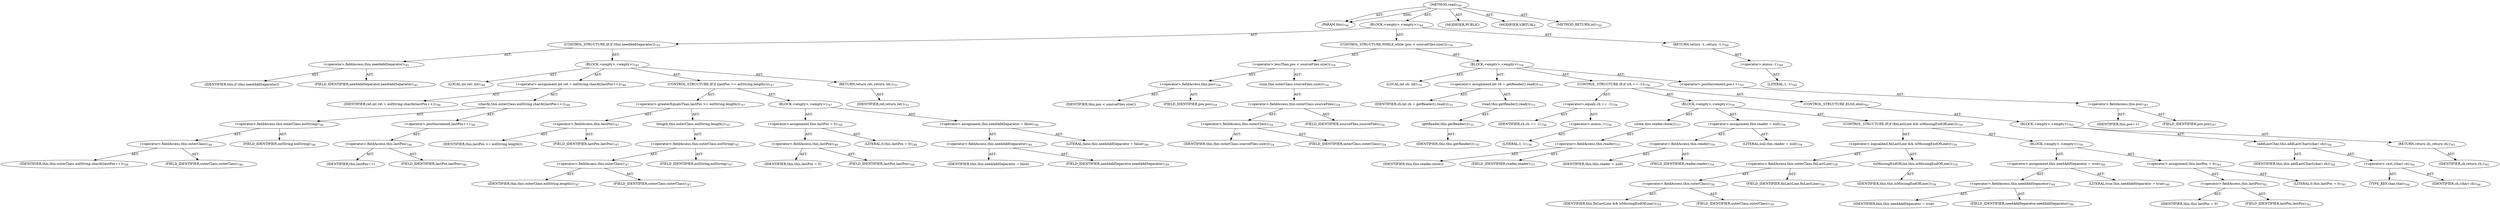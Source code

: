 digraph "read" {  
"111669149727" [label = <(METHOD,read)<SUB>744</SUB>> ]
"115964117012" [label = <(PARAM,this)<SUB>744</SUB>> ]
"25769803902" [label = <(BLOCK,&lt;empty&gt;,&lt;empty&gt;)<SUB>744</SUB>> ]
"47244640336" [label = <(CONTROL_STRUCTURE,IF,if (this.needAddSeparator))<SUB>745</SUB>> ]
"30064771581" [label = <(&lt;operator&gt;.fieldAccess,this.needAddSeparator)<SUB>745</SUB>> ]
"68719477118" [label = <(IDENTIFIER,this,if (this.needAddSeparator))> ]
"55834574986" [label = <(FIELD_IDENTIFIER,needAddSeparator,needAddSeparator)<SUB>745</SUB>> ]
"25769803903" [label = <(BLOCK,&lt;empty&gt;,&lt;empty&gt;)<SUB>745</SUB>> ]
"94489280558" [label = <(LOCAL,int ret: int)<SUB>746</SUB>> ]
"30064771582" [label = <(&lt;operator&gt;.assignment,int ret = eolString.charAt(lastPos++))<SUB>746</SUB>> ]
"68719477119" [label = <(IDENTIFIER,ret,int ret = eolString.charAt(lastPos++))<SUB>746</SUB>> ]
"30064771583" [label = <(charAt,this.outerClass.eolString.charAt(lastPos++))<SUB>746</SUB>> ]
"30064771584" [label = <(&lt;operator&gt;.fieldAccess,this.outerClass.eolString)<SUB>746</SUB>> ]
"30064771585" [label = <(&lt;operator&gt;.fieldAccess,this.outerClass)<SUB>746</SUB>> ]
"68719477120" [label = <(IDENTIFIER,this,this.outerClass.eolString.charAt(lastPos++))<SUB>746</SUB>> ]
"55834574987" [label = <(FIELD_IDENTIFIER,outerClass,outerClass)<SUB>746</SUB>> ]
"55834574988" [label = <(FIELD_IDENTIFIER,eolString,eolString)<SUB>746</SUB>> ]
"30064771586" [label = <(&lt;operator&gt;.postIncrement,lastPos++)<SUB>746</SUB>> ]
"30064771587" [label = <(&lt;operator&gt;.fieldAccess,this.lastPos)<SUB>746</SUB>> ]
"68719477121" [label = <(IDENTIFIER,this,lastPos++)> ]
"55834574989" [label = <(FIELD_IDENTIFIER,lastPos,lastPos)<SUB>746</SUB>> ]
"47244640337" [label = <(CONTROL_STRUCTURE,IF,if (lastPos &gt;= eolString.length()))<SUB>747</SUB>> ]
"30064771588" [label = <(&lt;operator&gt;.greaterEqualsThan,lastPos &gt;= eolString.length())<SUB>747</SUB>> ]
"30064771589" [label = <(&lt;operator&gt;.fieldAccess,this.lastPos)<SUB>747</SUB>> ]
"68719477122" [label = <(IDENTIFIER,this,lastPos &gt;= eolString.length())> ]
"55834574990" [label = <(FIELD_IDENTIFIER,lastPos,lastPos)<SUB>747</SUB>> ]
"30064771590" [label = <(length,this.outerClass.eolString.length())<SUB>747</SUB>> ]
"30064771591" [label = <(&lt;operator&gt;.fieldAccess,this.outerClass.eolString)<SUB>747</SUB>> ]
"30064771592" [label = <(&lt;operator&gt;.fieldAccess,this.outerClass)<SUB>747</SUB>> ]
"68719477123" [label = <(IDENTIFIER,this,this.outerClass.eolString.length())<SUB>747</SUB>> ]
"55834574991" [label = <(FIELD_IDENTIFIER,outerClass,outerClass)<SUB>747</SUB>> ]
"55834574992" [label = <(FIELD_IDENTIFIER,eolString,eolString)<SUB>747</SUB>> ]
"25769803904" [label = <(BLOCK,&lt;empty&gt;,&lt;empty&gt;)<SUB>747</SUB>> ]
"30064771593" [label = <(&lt;operator&gt;.assignment,this.lastPos = 0)<SUB>748</SUB>> ]
"30064771594" [label = <(&lt;operator&gt;.fieldAccess,this.lastPos)<SUB>748</SUB>> ]
"68719477124" [label = <(IDENTIFIER,this,this.lastPos = 0)> ]
"55834574993" [label = <(FIELD_IDENTIFIER,lastPos,lastPos)<SUB>748</SUB>> ]
"90194313314" [label = <(LITERAL,0,this.lastPos = 0)<SUB>748</SUB>> ]
"30064771595" [label = <(&lt;operator&gt;.assignment,this.needAddSeparator = false)<SUB>749</SUB>> ]
"30064771596" [label = <(&lt;operator&gt;.fieldAccess,this.needAddSeparator)<SUB>749</SUB>> ]
"68719477125" [label = <(IDENTIFIER,this,this.needAddSeparator = false)> ]
"55834574994" [label = <(FIELD_IDENTIFIER,needAddSeparator,needAddSeparator)<SUB>749</SUB>> ]
"90194313315" [label = <(LITERAL,false,this.needAddSeparator = false)<SUB>749</SUB>> ]
"146028888070" [label = <(RETURN,return ret;,return ret;)<SUB>751</SUB>> ]
"68719477126" [label = <(IDENTIFIER,ret,return ret;)<SUB>751</SUB>> ]
"47244640338" [label = <(CONTROL_STRUCTURE,WHILE,while (pos &lt; sourceFiles.size()))<SUB>754</SUB>> ]
"30064771597" [label = <(&lt;operator&gt;.lessThan,pos &lt; sourceFiles.size())<SUB>754</SUB>> ]
"30064771598" [label = <(&lt;operator&gt;.fieldAccess,this.pos)<SUB>754</SUB>> ]
"68719477127" [label = <(IDENTIFIER,this,pos &lt; sourceFiles.size())> ]
"55834574995" [label = <(FIELD_IDENTIFIER,pos,pos)<SUB>754</SUB>> ]
"30064771599" [label = <(size,this.outerClass.sourceFiles.size())<SUB>754</SUB>> ]
"30064771600" [label = <(&lt;operator&gt;.fieldAccess,this.outerClass.sourceFiles)<SUB>754</SUB>> ]
"30064771601" [label = <(&lt;operator&gt;.fieldAccess,this.outerClass)<SUB>754</SUB>> ]
"68719477128" [label = <(IDENTIFIER,this,this.outerClass.sourceFiles.size())<SUB>754</SUB>> ]
"55834574996" [label = <(FIELD_IDENTIFIER,outerClass,outerClass)<SUB>754</SUB>> ]
"55834574997" [label = <(FIELD_IDENTIFIER,sourceFiles,sourceFiles)<SUB>754</SUB>> ]
"25769803905" [label = <(BLOCK,&lt;empty&gt;,&lt;empty&gt;)<SUB>754</SUB>> ]
"94489280559" [label = <(LOCAL,int ch: int)<SUB>755</SUB>> ]
"30064771602" [label = <(&lt;operator&gt;.assignment,int ch = getReader().read())<SUB>755</SUB>> ]
"68719477129" [label = <(IDENTIFIER,ch,int ch = getReader().read())<SUB>755</SUB>> ]
"30064771603" [label = <(read,this.getReader().read())<SUB>755</SUB>> ]
"30064771604" [label = <(getReader,this.getReader())<SUB>755</SUB>> ]
"68719476772" [label = <(IDENTIFIER,this,this.getReader())<SUB>755</SUB>> ]
"47244640339" [label = <(CONTROL_STRUCTURE,IF,if (ch == -1))<SUB>756</SUB>> ]
"30064771605" [label = <(&lt;operator&gt;.equals,ch == -1)<SUB>756</SUB>> ]
"68719477130" [label = <(IDENTIFIER,ch,ch == -1)<SUB>756</SUB>> ]
"30064771606" [label = <(&lt;operator&gt;.minus,-1)<SUB>756</SUB>> ]
"90194313316" [label = <(LITERAL,1,-1)<SUB>756</SUB>> ]
"25769803906" [label = <(BLOCK,&lt;empty&gt;,&lt;empty&gt;)<SUB>756</SUB>> ]
"30064771607" [label = <(close,this.reader.close())<SUB>757</SUB>> ]
"30064771608" [label = <(&lt;operator&gt;.fieldAccess,this.reader)<SUB>757</SUB>> ]
"68719477131" [label = <(IDENTIFIER,this,this.reader.close())> ]
"55834574998" [label = <(FIELD_IDENTIFIER,reader,reader)<SUB>757</SUB>> ]
"30064771609" [label = <(&lt;operator&gt;.assignment,this.reader = null)<SUB>758</SUB>> ]
"30064771610" [label = <(&lt;operator&gt;.fieldAccess,this.reader)<SUB>758</SUB>> ]
"68719477132" [label = <(IDENTIFIER,this,this.reader = null)> ]
"55834574999" [label = <(FIELD_IDENTIFIER,reader,reader)<SUB>758</SUB>> ]
"90194313317" [label = <(LITERAL,null,this.reader = null)<SUB>758</SUB>> ]
"47244640340" [label = <(CONTROL_STRUCTURE,IF,if (fixLastLine &amp;&amp; isMissingEndOfLine()))<SUB>759</SUB>> ]
"30064771611" [label = <(&lt;operator&gt;.logicalAnd,fixLastLine &amp;&amp; isMissingEndOfLine())<SUB>759</SUB>> ]
"30064771612" [label = <(&lt;operator&gt;.fieldAccess,this.outerClass.fixLastLine)<SUB>759</SUB>> ]
"30064771613" [label = <(&lt;operator&gt;.fieldAccess,this.outerClass)<SUB>759</SUB>> ]
"68719477133" [label = <(IDENTIFIER,this,fixLastLine &amp;&amp; isMissingEndOfLine())<SUB>759</SUB>> ]
"55834575000" [label = <(FIELD_IDENTIFIER,outerClass,outerClass)<SUB>759</SUB>> ]
"55834575001" [label = <(FIELD_IDENTIFIER,fixLastLine,fixLastLine)<SUB>759</SUB>> ]
"30064771614" [label = <(isMissingEndOfLine,this.isMissingEndOfLine())<SUB>759</SUB>> ]
"68719476773" [label = <(IDENTIFIER,this,this.isMissingEndOfLine())<SUB>759</SUB>> ]
"25769803907" [label = <(BLOCK,&lt;empty&gt;,&lt;empty&gt;)<SUB>759</SUB>> ]
"30064771615" [label = <(&lt;operator&gt;.assignment,this.needAddSeparator = true)<SUB>760</SUB>> ]
"30064771616" [label = <(&lt;operator&gt;.fieldAccess,this.needAddSeparator)<SUB>760</SUB>> ]
"68719477134" [label = <(IDENTIFIER,this,this.needAddSeparator = true)> ]
"55834575002" [label = <(FIELD_IDENTIFIER,needAddSeparator,needAddSeparator)<SUB>760</SUB>> ]
"90194313318" [label = <(LITERAL,true,this.needAddSeparator = true)<SUB>760</SUB>> ]
"30064771617" [label = <(&lt;operator&gt;.assignment,this.lastPos = 0)<SUB>761</SUB>> ]
"30064771618" [label = <(&lt;operator&gt;.fieldAccess,this.lastPos)<SUB>761</SUB>> ]
"68719477135" [label = <(IDENTIFIER,this,this.lastPos = 0)> ]
"55834575003" [label = <(FIELD_IDENTIFIER,lastPos,lastPos)<SUB>761</SUB>> ]
"90194313319" [label = <(LITERAL,0,this.lastPos = 0)<SUB>761</SUB>> ]
"47244640341" [label = <(CONTROL_STRUCTURE,ELSE,else)<SUB>763</SUB>> ]
"25769803908" [label = <(BLOCK,&lt;empty&gt;,&lt;empty&gt;)<SUB>763</SUB>> ]
"30064771619" [label = <(addLastChar,this.addLastChar((char) ch))<SUB>764</SUB>> ]
"68719476774" [label = <(IDENTIFIER,this,this.addLastChar((char) ch))<SUB>764</SUB>> ]
"30064771620" [label = <(&lt;operator&gt;.cast,(char) ch)<SUB>764</SUB>> ]
"180388626446" [label = <(TYPE_REF,char,char)<SUB>764</SUB>> ]
"68719477136" [label = <(IDENTIFIER,ch,(char) ch)<SUB>764</SUB>> ]
"146028888071" [label = <(RETURN,return ch;,return ch;)<SUB>765</SUB>> ]
"68719477137" [label = <(IDENTIFIER,ch,return ch;)<SUB>765</SUB>> ]
"30064771621" [label = <(&lt;operator&gt;.postIncrement,pos++)<SUB>767</SUB>> ]
"30064771622" [label = <(&lt;operator&gt;.fieldAccess,this.pos)<SUB>767</SUB>> ]
"68719477138" [label = <(IDENTIFIER,this,pos++)> ]
"55834575004" [label = <(FIELD_IDENTIFIER,pos,pos)<SUB>767</SUB>> ]
"146028888072" [label = <(RETURN,return -1;,return -1;)<SUB>769</SUB>> ]
"30064771623" [label = <(&lt;operator&gt;.minus,-1)<SUB>769</SUB>> ]
"90194313320" [label = <(LITERAL,1,-1)<SUB>769</SUB>> ]
"133143986267" [label = <(MODIFIER,PUBLIC)> ]
"133143986268" [label = <(MODIFIER,VIRTUAL)> ]
"128849018911" [label = <(METHOD_RETURN,int)<SUB>744</SUB>> ]
  "111669149727" -> "115964117012"  [ label = "AST: "] 
  "111669149727" -> "25769803902"  [ label = "AST: "] 
  "111669149727" -> "133143986267"  [ label = "AST: "] 
  "111669149727" -> "133143986268"  [ label = "AST: "] 
  "111669149727" -> "128849018911"  [ label = "AST: "] 
  "25769803902" -> "47244640336"  [ label = "AST: "] 
  "25769803902" -> "47244640338"  [ label = "AST: "] 
  "25769803902" -> "146028888072"  [ label = "AST: "] 
  "47244640336" -> "30064771581"  [ label = "AST: "] 
  "47244640336" -> "25769803903"  [ label = "AST: "] 
  "30064771581" -> "68719477118"  [ label = "AST: "] 
  "30064771581" -> "55834574986"  [ label = "AST: "] 
  "25769803903" -> "94489280558"  [ label = "AST: "] 
  "25769803903" -> "30064771582"  [ label = "AST: "] 
  "25769803903" -> "47244640337"  [ label = "AST: "] 
  "25769803903" -> "146028888070"  [ label = "AST: "] 
  "30064771582" -> "68719477119"  [ label = "AST: "] 
  "30064771582" -> "30064771583"  [ label = "AST: "] 
  "30064771583" -> "30064771584"  [ label = "AST: "] 
  "30064771583" -> "30064771586"  [ label = "AST: "] 
  "30064771584" -> "30064771585"  [ label = "AST: "] 
  "30064771584" -> "55834574988"  [ label = "AST: "] 
  "30064771585" -> "68719477120"  [ label = "AST: "] 
  "30064771585" -> "55834574987"  [ label = "AST: "] 
  "30064771586" -> "30064771587"  [ label = "AST: "] 
  "30064771587" -> "68719477121"  [ label = "AST: "] 
  "30064771587" -> "55834574989"  [ label = "AST: "] 
  "47244640337" -> "30064771588"  [ label = "AST: "] 
  "47244640337" -> "25769803904"  [ label = "AST: "] 
  "30064771588" -> "30064771589"  [ label = "AST: "] 
  "30064771588" -> "30064771590"  [ label = "AST: "] 
  "30064771589" -> "68719477122"  [ label = "AST: "] 
  "30064771589" -> "55834574990"  [ label = "AST: "] 
  "30064771590" -> "30064771591"  [ label = "AST: "] 
  "30064771591" -> "30064771592"  [ label = "AST: "] 
  "30064771591" -> "55834574992"  [ label = "AST: "] 
  "30064771592" -> "68719477123"  [ label = "AST: "] 
  "30064771592" -> "55834574991"  [ label = "AST: "] 
  "25769803904" -> "30064771593"  [ label = "AST: "] 
  "25769803904" -> "30064771595"  [ label = "AST: "] 
  "30064771593" -> "30064771594"  [ label = "AST: "] 
  "30064771593" -> "90194313314"  [ label = "AST: "] 
  "30064771594" -> "68719477124"  [ label = "AST: "] 
  "30064771594" -> "55834574993"  [ label = "AST: "] 
  "30064771595" -> "30064771596"  [ label = "AST: "] 
  "30064771595" -> "90194313315"  [ label = "AST: "] 
  "30064771596" -> "68719477125"  [ label = "AST: "] 
  "30064771596" -> "55834574994"  [ label = "AST: "] 
  "146028888070" -> "68719477126"  [ label = "AST: "] 
  "47244640338" -> "30064771597"  [ label = "AST: "] 
  "47244640338" -> "25769803905"  [ label = "AST: "] 
  "30064771597" -> "30064771598"  [ label = "AST: "] 
  "30064771597" -> "30064771599"  [ label = "AST: "] 
  "30064771598" -> "68719477127"  [ label = "AST: "] 
  "30064771598" -> "55834574995"  [ label = "AST: "] 
  "30064771599" -> "30064771600"  [ label = "AST: "] 
  "30064771600" -> "30064771601"  [ label = "AST: "] 
  "30064771600" -> "55834574997"  [ label = "AST: "] 
  "30064771601" -> "68719477128"  [ label = "AST: "] 
  "30064771601" -> "55834574996"  [ label = "AST: "] 
  "25769803905" -> "94489280559"  [ label = "AST: "] 
  "25769803905" -> "30064771602"  [ label = "AST: "] 
  "25769803905" -> "47244640339"  [ label = "AST: "] 
  "25769803905" -> "30064771621"  [ label = "AST: "] 
  "30064771602" -> "68719477129"  [ label = "AST: "] 
  "30064771602" -> "30064771603"  [ label = "AST: "] 
  "30064771603" -> "30064771604"  [ label = "AST: "] 
  "30064771604" -> "68719476772"  [ label = "AST: "] 
  "47244640339" -> "30064771605"  [ label = "AST: "] 
  "47244640339" -> "25769803906"  [ label = "AST: "] 
  "47244640339" -> "47244640341"  [ label = "AST: "] 
  "30064771605" -> "68719477130"  [ label = "AST: "] 
  "30064771605" -> "30064771606"  [ label = "AST: "] 
  "30064771606" -> "90194313316"  [ label = "AST: "] 
  "25769803906" -> "30064771607"  [ label = "AST: "] 
  "25769803906" -> "30064771609"  [ label = "AST: "] 
  "25769803906" -> "47244640340"  [ label = "AST: "] 
  "30064771607" -> "30064771608"  [ label = "AST: "] 
  "30064771608" -> "68719477131"  [ label = "AST: "] 
  "30064771608" -> "55834574998"  [ label = "AST: "] 
  "30064771609" -> "30064771610"  [ label = "AST: "] 
  "30064771609" -> "90194313317"  [ label = "AST: "] 
  "30064771610" -> "68719477132"  [ label = "AST: "] 
  "30064771610" -> "55834574999"  [ label = "AST: "] 
  "47244640340" -> "30064771611"  [ label = "AST: "] 
  "47244640340" -> "25769803907"  [ label = "AST: "] 
  "30064771611" -> "30064771612"  [ label = "AST: "] 
  "30064771611" -> "30064771614"  [ label = "AST: "] 
  "30064771612" -> "30064771613"  [ label = "AST: "] 
  "30064771612" -> "55834575001"  [ label = "AST: "] 
  "30064771613" -> "68719477133"  [ label = "AST: "] 
  "30064771613" -> "55834575000"  [ label = "AST: "] 
  "30064771614" -> "68719476773"  [ label = "AST: "] 
  "25769803907" -> "30064771615"  [ label = "AST: "] 
  "25769803907" -> "30064771617"  [ label = "AST: "] 
  "30064771615" -> "30064771616"  [ label = "AST: "] 
  "30064771615" -> "90194313318"  [ label = "AST: "] 
  "30064771616" -> "68719477134"  [ label = "AST: "] 
  "30064771616" -> "55834575002"  [ label = "AST: "] 
  "30064771617" -> "30064771618"  [ label = "AST: "] 
  "30064771617" -> "90194313319"  [ label = "AST: "] 
  "30064771618" -> "68719477135"  [ label = "AST: "] 
  "30064771618" -> "55834575003"  [ label = "AST: "] 
  "47244640341" -> "25769803908"  [ label = "AST: "] 
  "25769803908" -> "30064771619"  [ label = "AST: "] 
  "25769803908" -> "146028888071"  [ label = "AST: "] 
  "30064771619" -> "68719476774"  [ label = "AST: "] 
  "30064771619" -> "30064771620"  [ label = "AST: "] 
  "30064771620" -> "180388626446"  [ label = "AST: "] 
  "30064771620" -> "68719477136"  [ label = "AST: "] 
  "146028888071" -> "68719477137"  [ label = "AST: "] 
  "30064771621" -> "30064771622"  [ label = "AST: "] 
  "30064771622" -> "68719477138"  [ label = "AST: "] 
  "30064771622" -> "55834575004"  [ label = "AST: "] 
  "146028888072" -> "30064771623"  [ label = "AST: "] 
  "30064771623" -> "90194313320"  [ label = "AST: "] 
  "111669149727" -> "115964117012"  [ label = "DDG: "] 
}

